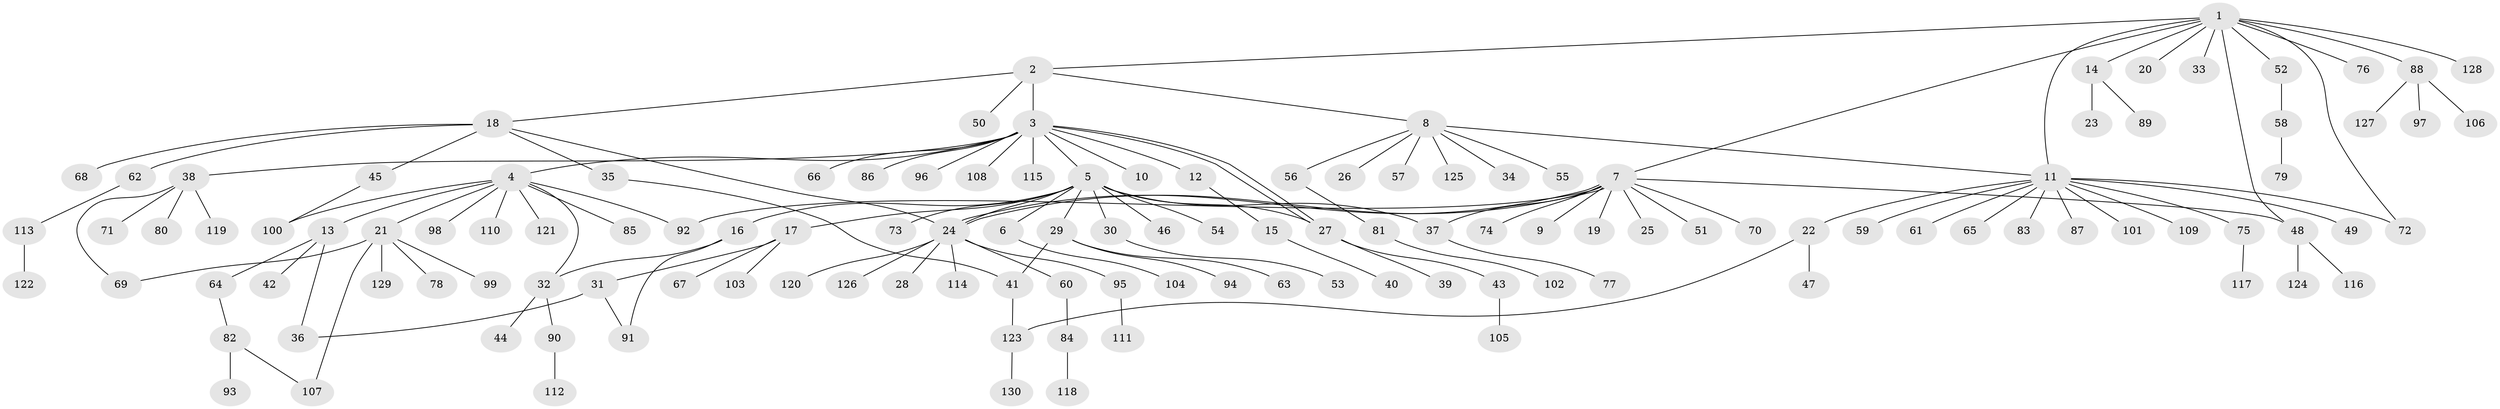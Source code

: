 // coarse degree distribution, {11: 0.07692307692307693, 8: 0.02564102564102564, 6: 0.02564102564102564, 2: 0.10256410256410256, 5: 0.02564102564102564, 1: 0.6410256410256411, 7: 0.02564102564102564, 3: 0.05128205128205128, 4: 0.02564102564102564}
// Generated by graph-tools (version 1.1) at 2025/18/03/04/25 18:18:19]
// undirected, 130 vertices, 147 edges
graph export_dot {
graph [start="1"]
  node [color=gray90,style=filled];
  1;
  2;
  3;
  4;
  5;
  6;
  7;
  8;
  9;
  10;
  11;
  12;
  13;
  14;
  15;
  16;
  17;
  18;
  19;
  20;
  21;
  22;
  23;
  24;
  25;
  26;
  27;
  28;
  29;
  30;
  31;
  32;
  33;
  34;
  35;
  36;
  37;
  38;
  39;
  40;
  41;
  42;
  43;
  44;
  45;
  46;
  47;
  48;
  49;
  50;
  51;
  52;
  53;
  54;
  55;
  56;
  57;
  58;
  59;
  60;
  61;
  62;
  63;
  64;
  65;
  66;
  67;
  68;
  69;
  70;
  71;
  72;
  73;
  74;
  75;
  76;
  77;
  78;
  79;
  80;
  81;
  82;
  83;
  84;
  85;
  86;
  87;
  88;
  89;
  90;
  91;
  92;
  93;
  94;
  95;
  96;
  97;
  98;
  99;
  100;
  101;
  102;
  103;
  104;
  105;
  106;
  107;
  108;
  109;
  110;
  111;
  112;
  113;
  114;
  115;
  116;
  117;
  118;
  119;
  120;
  121;
  122;
  123;
  124;
  125;
  126;
  127;
  128;
  129;
  130;
  1 -- 2;
  1 -- 7;
  1 -- 11;
  1 -- 14;
  1 -- 20;
  1 -- 33;
  1 -- 48;
  1 -- 52;
  1 -- 72;
  1 -- 76;
  1 -- 88;
  1 -- 128;
  2 -- 3;
  2 -- 8;
  2 -- 18;
  2 -- 50;
  3 -- 4;
  3 -- 5;
  3 -- 10;
  3 -- 12;
  3 -- 27;
  3 -- 27;
  3 -- 38;
  3 -- 66;
  3 -- 86;
  3 -- 96;
  3 -- 108;
  3 -- 115;
  4 -- 13;
  4 -- 21;
  4 -- 32;
  4 -- 85;
  4 -- 92;
  4 -- 98;
  4 -- 100;
  4 -- 110;
  4 -- 121;
  5 -- 6;
  5 -- 16;
  5 -- 17;
  5 -- 24;
  5 -- 27;
  5 -- 29;
  5 -- 30;
  5 -- 37;
  5 -- 46;
  5 -- 54;
  5 -- 73;
  6 -- 104;
  7 -- 9;
  7 -- 19;
  7 -- 24;
  7 -- 24;
  7 -- 25;
  7 -- 37;
  7 -- 48;
  7 -- 51;
  7 -- 70;
  7 -- 74;
  7 -- 92;
  8 -- 11;
  8 -- 26;
  8 -- 34;
  8 -- 55;
  8 -- 56;
  8 -- 57;
  8 -- 125;
  11 -- 22;
  11 -- 49;
  11 -- 59;
  11 -- 61;
  11 -- 65;
  11 -- 72;
  11 -- 75;
  11 -- 83;
  11 -- 87;
  11 -- 101;
  11 -- 109;
  12 -- 15;
  13 -- 36;
  13 -- 42;
  13 -- 64;
  14 -- 23;
  14 -- 89;
  15 -- 40;
  16 -- 32;
  16 -- 91;
  17 -- 31;
  17 -- 67;
  17 -- 103;
  18 -- 24;
  18 -- 35;
  18 -- 45;
  18 -- 62;
  18 -- 68;
  21 -- 69;
  21 -- 78;
  21 -- 99;
  21 -- 107;
  21 -- 129;
  22 -- 47;
  22 -- 123;
  24 -- 28;
  24 -- 60;
  24 -- 95;
  24 -- 114;
  24 -- 120;
  24 -- 126;
  27 -- 39;
  27 -- 43;
  29 -- 41;
  29 -- 63;
  29 -- 94;
  30 -- 53;
  31 -- 36;
  31 -- 91;
  32 -- 44;
  32 -- 90;
  35 -- 41;
  37 -- 77;
  38 -- 69;
  38 -- 71;
  38 -- 80;
  38 -- 119;
  41 -- 123;
  43 -- 105;
  45 -- 100;
  48 -- 116;
  48 -- 124;
  52 -- 58;
  56 -- 81;
  58 -- 79;
  60 -- 84;
  62 -- 113;
  64 -- 82;
  75 -- 117;
  81 -- 102;
  82 -- 93;
  82 -- 107;
  84 -- 118;
  88 -- 97;
  88 -- 106;
  88 -- 127;
  90 -- 112;
  95 -- 111;
  113 -- 122;
  123 -- 130;
}

